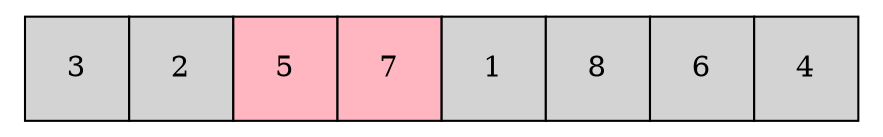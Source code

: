 digraph G
{
    shape = none
        label = <<table border="0" cellspacing="0">
        <tr>
        <td port="port0" width="50" height="50" border="1" bgcolor="lightgray">3</td>
        <td port="port2" width="50" height="50" border="1" bgcolor="lightgray">2</td>
        <td port="port3" width="50" height="50" border="1" bgcolor="lightpink">5</td>
        <td port="port1" width="50" height="50" border="1" bgcolor="lightpink">7</td>
        <td port="port4" width="50" height="50" border="1" bgcolor="lightgray">1</td>
        <td port="port5" width="50" height="50" border="1" bgcolor="lightgray">8</td>
        <td port="port6" width="50" height="50" border="1" bgcolor="lightgray">6</td>
        <td port="port7" width="50" height="50" border="1" bgcolor="lightgray">4</td>
        </tr>
        </table>>
}

